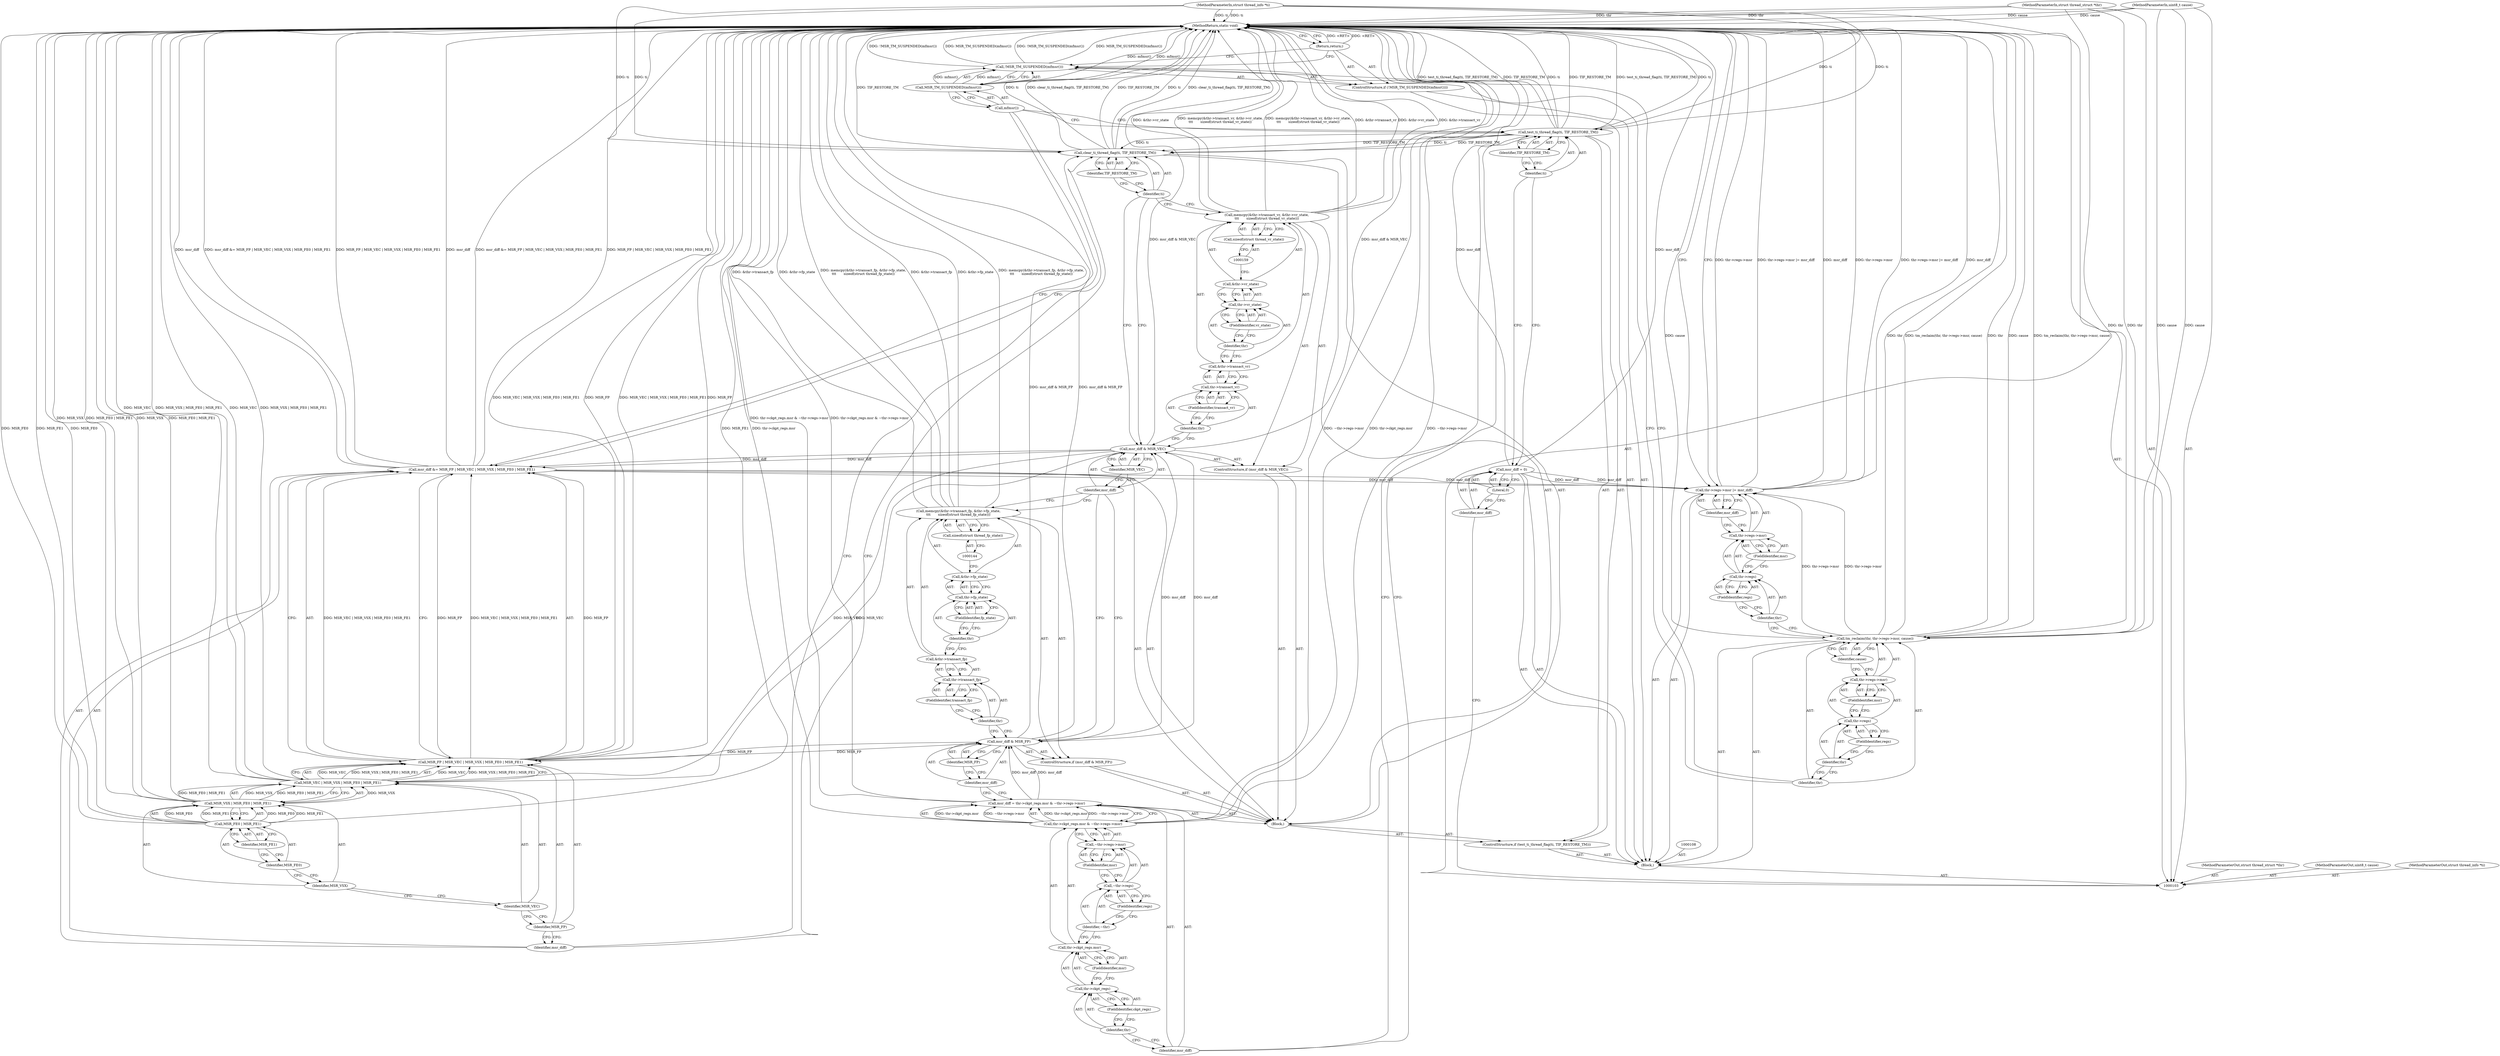 digraph "0_linux_7f821fc9c77a9b01fe7b1d6e72717b33d8d64142" {
"1000194" [label="(MethodReturn,static void)"];
"1000104" [label="(MethodParameterIn,struct thread_struct *thr)"];
"1000280" [label="(MethodParameterOut,struct thread_struct *thr)"];
"1000112" [label="(ControlStructure,if (test_ti_thread_flag(ti, TIF_RESTORE_TM)))"];
"1000114" [label="(Identifier,ti)"];
"1000115" [label="(Identifier,TIF_RESTORE_TM)"];
"1000116" [label="(Block,)"];
"1000113" [label="(Call,test_ti_thread_flag(ti, TIF_RESTORE_TM))"];
"1000119" [label="(Call,thr->ckpt_regs.msr & ~thr->regs->msr)"];
"1000120" [label="(Call,thr->ckpt_regs.msr)"];
"1000121" [label="(Call,thr->ckpt_regs)"];
"1000122" [label="(Identifier,thr)"];
"1000123" [label="(FieldIdentifier,ckpt_regs)"];
"1000117" [label="(Call,msr_diff = thr->ckpt_regs.msr & ~thr->regs->msr)"];
"1000118" [label="(Identifier,msr_diff)"];
"1000124" [label="(FieldIdentifier,msr)"];
"1000125" [label="(Call,~thr->regs->msr)"];
"1000126" [label="(Call,~thr->regs)"];
"1000127" [label="(Identifier,~thr)"];
"1000128" [label="(FieldIdentifier,regs)"];
"1000129" [label="(FieldIdentifier,msr)"];
"1000133" [label="(Identifier,MSR_FP)"];
"1000130" [label="(ControlStructure,if (msr_diff & MSR_FP))"];
"1000131" [label="(Call,msr_diff & MSR_FP)"];
"1000132" [label="(Identifier,msr_diff)"];
"1000135" [label="(Call,&thr->transact_fp)"];
"1000136" [label="(Call,thr->transact_fp)"];
"1000137" [label="(Identifier,thr)"];
"1000138" [label="(FieldIdentifier,transact_fp)"];
"1000139" [label="(Call,&thr->fp_state)"];
"1000134" [label="(Call,memcpy(&thr->transact_fp, &thr->fp_state,\n\t\t\t       sizeof(struct thread_fp_state)))"];
"1000140" [label="(Call,thr->fp_state)"];
"1000141" [label="(Identifier,thr)"];
"1000142" [label="(FieldIdentifier,fp_state)"];
"1000143" [label="(Call,sizeof(struct thread_fp_state))"];
"1000148" [label="(Identifier,MSR_VEC)"];
"1000145" [label="(ControlStructure,if (msr_diff & MSR_VEC))"];
"1000146" [label="(Call,msr_diff & MSR_VEC)"];
"1000147" [label="(Identifier,msr_diff)"];
"1000150" [label="(Call,&thr->transact_vr)"];
"1000151" [label="(Call,thr->transact_vr)"];
"1000152" [label="(Identifier,thr)"];
"1000153" [label="(FieldIdentifier,transact_vr)"];
"1000154" [label="(Call,&thr->vr_state)"];
"1000149" [label="(Call,memcpy(&thr->transact_vr, &thr->vr_state,\n\t\t\t       sizeof(struct thread_vr_state)))"];
"1000155" [label="(Call,thr->vr_state)"];
"1000156" [label="(Identifier,thr)"];
"1000157" [label="(FieldIdentifier,vr_state)"];
"1000158" [label="(Call,sizeof(struct thread_vr_state))"];
"1000106" [label="(MethodParameterIn,uint8_t cause)"];
"1000282" [label="(MethodParameterOut,uint8_t cause)"];
"1000105" [label="(MethodParameterIn,struct thread_info *ti)"];
"1000281" [label="(MethodParameterOut,struct thread_info *ti)"];
"1000160" [label="(Call,clear_ti_thread_flag(ti, TIF_RESTORE_TM))"];
"1000161" [label="(Identifier,ti)"];
"1000162" [label="(Identifier,TIF_RESTORE_TM)"];
"1000165" [label="(Call,MSR_FP | MSR_VEC | MSR_VSX | MSR_FE0 | MSR_FE1)"];
"1000166" [label="(Identifier,MSR_FP)"];
"1000167" [label="(Call,MSR_VEC | MSR_VSX | MSR_FE0 | MSR_FE1)"];
"1000168" [label="(Identifier,MSR_VEC)"];
"1000163" [label="(Call,msr_diff &= MSR_FP | MSR_VEC | MSR_VSX | MSR_FE0 | MSR_FE1)"];
"1000164" [label="(Identifier,msr_diff)"];
"1000169" [label="(Call,MSR_VSX | MSR_FE0 | MSR_FE1)"];
"1000170" [label="(Identifier,MSR_VSX)"];
"1000171" [label="(Call,MSR_FE0 | MSR_FE1)"];
"1000172" [label="(Identifier,MSR_FE0)"];
"1000173" [label="(Identifier,MSR_FE1)"];
"1000107" [label="(Block,)"];
"1000174" [label="(ControlStructure,if (!MSR_TM_SUSPENDED(mfmsr())))"];
"1000177" [label="(Call,mfmsr())"];
"1000175" [label="(Call,!MSR_TM_SUSPENDED(mfmsr()))"];
"1000176" [label="(Call,MSR_TM_SUSPENDED(mfmsr()))"];
"1000109" [label="(Call,msr_diff = 0)"];
"1000110" [label="(Identifier,msr_diff)"];
"1000111" [label="(Literal,0)"];
"1000178" [label="(Return,return;)"];
"1000180" [label="(Identifier,thr)"];
"1000181" [label="(Call,thr->regs->msr)"];
"1000182" [label="(Call,thr->regs)"];
"1000183" [label="(Identifier,thr)"];
"1000179" [label="(Call,tm_reclaim(thr, thr->regs->msr, cause))"];
"1000184" [label="(FieldIdentifier,regs)"];
"1000185" [label="(FieldIdentifier,msr)"];
"1000186" [label="(Identifier,cause)"];
"1000187" [label="(Call,thr->regs->msr |= msr_diff)"];
"1000188" [label="(Call,thr->regs->msr)"];
"1000189" [label="(Call,thr->regs)"];
"1000190" [label="(Identifier,thr)"];
"1000192" [label="(FieldIdentifier,msr)"];
"1000193" [label="(Identifier,msr_diff)"];
"1000191" [label="(FieldIdentifier,regs)"];
"1000194" -> "1000103"  [label="AST: "];
"1000194" -> "1000178"  [label="CFG: "];
"1000194" -> "1000187"  [label="CFG: "];
"1000119" -> "1000194"  [label="DDG: ~thr->regs->msr"];
"1000119" -> "1000194"  [label="DDG: thr->ckpt_regs.msr"];
"1000167" -> "1000194"  [label="DDG: MSR_VSX | MSR_FE0 | MSR_FE1"];
"1000167" -> "1000194"  [label="DDG: MSR_VEC"];
"1000105" -> "1000194"  [label="DDG: ti"];
"1000134" -> "1000194"  [label="DDG: &thr->fp_state"];
"1000134" -> "1000194"  [label="DDG: memcpy(&thr->transact_fp, &thr->fp_state,\n\t\t\t       sizeof(struct thread_fp_state))"];
"1000134" -> "1000194"  [label="DDG: &thr->transact_fp"];
"1000165" -> "1000194"  [label="DDG: MSR_FP"];
"1000165" -> "1000194"  [label="DDG: MSR_VEC | MSR_VSX | MSR_FE0 | MSR_FE1"];
"1000149" -> "1000194"  [label="DDG: &thr->vr_state"];
"1000149" -> "1000194"  [label="DDG: memcpy(&thr->transact_vr, &thr->vr_state,\n\t\t\t       sizeof(struct thread_vr_state))"];
"1000149" -> "1000194"  [label="DDG: &thr->transact_vr"];
"1000117" -> "1000194"  [label="DDG: thr->ckpt_regs.msr & ~thr->regs->msr"];
"1000160" -> "1000194"  [label="DDG: ti"];
"1000160" -> "1000194"  [label="DDG: clear_ti_thread_flag(ti, TIF_RESTORE_TM)"];
"1000160" -> "1000194"  [label="DDG: TIF_RESTORE_TM"];
"1000187" -> "1000194"  [label="DDG: thr->regs->msr"];
"1000187" -> "1000194"  [label="DDG: thr->regs->msr |= msr_diff"];
"1000187" -> "1000194"  [label="DDG: msr_diff"];
"1000163" -> "1000194"  [label="DDG: msr_diff"];
"1000163" -> "1000194"  [label="DDG: msr_diff &= MSR_FP | MSR_VEC | MSR_VSX | MSR_FE0 | MSR_FE1"];
"1000163" -> "1000194"  [label="DDG: MSR_FP | MSR_VEC | MSR_VSX | MSR_FE0 | MSR_FE1"];
"1000179" -> "1000194"  [label="DDG: cause"];
"1000179" -> "1000194"  [label="DDG: tm_reclaim(thr, thr->regs->msr, cause)"];
"1000179" -> "1000194"  [label="DDG: thr"];
"1000171" -> "1000194"  [label="DDG: MSR_FE0"];
"1000171" -> "1000194"  [label="DDG: MSR_FE1"];
"1000104" -> "1000194"  [label="DDG: thr"];
"1000113" -> "1000194"  [label="DDG: ti"];
"1000113" -> "1000194"  [label="DDG: TIF_RESTORE_TM"];
"1000113" -> "1000194"  [label="DDG: test_ti_thread_flag(ti, TIF_RESTORE_TM)"];
"1000175" -> "1000194"  [label="DDG: MSR_TM_SUSPENDED(mfmsr())"];
"1000175" -> "1000194"  [label="DDG: !MSR_TM_SUSPENDED(mfmsr())"];
"1000109" -> "1000194"  [label="DDG: msr_diff"];
"1000169" -> "1000194"  [label="DDG: MSR_FE0 | MSR_FE1"];
"1000169" -> "1000194"  [label="DDG: MSR_VSX"];
"1000176" -> "1000194"  [label="DDG: mfmsr()"];
"1000146" -> "1000194"  [label="DDG: msr_diff & MSR_VEC"];
"1000106" -> "1000194"  [label="DDG: cause"];
"1000131" -> "1000194"  [label="DDG: msr_diff & MSR_FP"];
"1000178" -> "1000194"  [label="DDG: <RET>"];
"1000104" -> "1000103"  [label="AST: "];
"1000104" -> "1000194"  [label="DDG: thr"];
"1000104" -> "1000179"  [label="DDG: thr"];
"1000280" -> "1000103"  [label="AST: "];
"1000112" -> "1000107"  [label="AST: "];
"1000113" -> "1000112"  [label="AST: "];
"1000116" -> "1000112"  [label="AST: "];
"1000114" -> "1000113"  [label="AST: "];
"1000114" -> "1000109"  [label="CFG: "];
"1000115" -> "1000114"  [label="CFG: "];
"1000115" -> "1000113"  [label="AST: "];
"1000115" -> "1000114"  [label="CFG: "];
"1000113" -> "1000115"  [label="CFG: "];
"1000116" -> "1000112"  [label="AST: "];
"1000117" -> "1000116"  [label="AST: "];
"1000130" -> "1000116"  [label="AST: "];
"1000145" -> "1000116"  [label="AST: "];
"1000160" -> "1000116"  [label="AST: "];
"1000163" -> "1000116"  [label="AST: "];
"1000113" -> "1000112"  [label="AST: "];
"1000113" -> "1000115"  [label="CFG: "];
"1000114" -> "1000113"  [label="AST: "];
"1000115" -> "1000113"  [label="AST: "];
"1000118" -> "1000113"  [label="CFG: "];
"1000177" -> "1000113"  [label="CFG: "];
"1000113" -> "1000194"  [label="DDG: ti"];
"1000113" -> "1000194"  [label="DDG: TIF_RESTORE_TM"];
"1000113" -> "1000194"  [label="DDG: test_ti_thread_flag(ti, TIF_RESTORE_TM)"];
"1000105" -> "1000113"  [label="DDG: ti"];
"1000113" -> "1000160"  [label="DDG: ti"];
"1000113" -> "1000160"  [label="DDG: TIF_RESTORE_TM"];
"1000119" -> "1000117"  [label="AST: "];
"1000119" -> "1000125"  [label="CFG: "];
"1000120" -> "1000119"  [label="AST: "];
"1000125" -> "1000119"  [label="AST: "];
"1000117" -> "1000119"  [label="CFG: "];
"1000119" -> "1000194"  [label="DDG: ~thr->regs->msr"];
"1000119" -> "1000194"  [label="DDG: thr->ckpt_regs.msr"];
"1000119" -> "1000117"  [label="DDG: thr->ckpt_regs.msr"];
"1000119" -> "1000117"  [label="DDG: ~thr->regs->msr"];
"1000120" -> "1000119"  [label="AST: "];
"1000120" -> "1000124"  [label="CFG: "];
"1000121" -> "1000120"  [label="AST: "];
"1000124" -> "1000120"  [label="AST: "];
"1000127" -> "1000120"  [label="CFG: "];
"1000121" -> "1000120"  [label="AST: "];
"1000121" -> "1000123"  [label="CFG: "];
"1000122" -> "1000121"  [label="AST: "];
"1000123" -> "1000121"  [label="AST: "];
"1000124" -> "1000121"  [label="CFG: "];
"1000122" -> "1000121"  [label="AST: "];
"1000122" -> "1000118"  [label="CFG: "];
"1000123" -> "1000122"  [label="CFG: "];
"1000123" -> "1000121"  [label="AST: "];
"1000123" -> "1000122"  [label="CFG: "];
"1000121" -> "1000123"  [label="CFG: "];
"1000117" -> "1000116"  [label="AST: "];
"1000117" -> "1000119"  [label="CFG: "];
"1000118" -> "1000117"  [label="AST: "];
"1000119" -> "1000117"  [label="AST: "];
"1000132" -> "1000117"  [label="CFG: "];
"1000117" -> "1000194"  [label="DDG: thr->ckpt_regs.msr & ~thr->regs->msr"];
"1000119" -> "1000117"  [label="DDG: thr->ckpt_regs.msr"];
"1000119" -> "1000117"  [label="DDG: ~thr->regs->msr"];
"1000117" -> "1000131"  [label="DDG: msr_diff"];
"1000118" -> "1000117"  [label="AST: "];
"1000118" -> "1000113"  [label="CFG: "];
"1000122" -> "1000118"  [label="CFG: "];
"1000124" -> "1000120"  [label="AST: "];
"1000124" -> "1000121"  [label="CFG: "];
"1000120" -> "1000124"  [label="CFG: "];
"1000125" -> "1000119"  [label="AST: "];
"1000125" -> "1000129"  [label="CFG: "];
"1000126" -> "1000125"  [label="AST: "];
"1000129" -> "1000125"  [label="AST: "];
"1000119" -> "1000125"  [label="CFG: "];
"1000126" -> "1000125"  [label="AST: "];
"1000126" -> "1000128"  [label="CFG: "];
"1000127" -> "1000126"  [label="AST: "];
"1000128" -> "1000126"  [label="AST: "];
"1000129" -> "1000126"  [label="CFG: "];
"1000127" -> "1000126"  [label="AST: "];
"1000127" -> "1000120"  [label="CFG: "];
"1000128" -> "1000127"  [label="CFG: "];
"1000128" -> "1000126"  [label="AST: "];
"1000128" -> "1000127"  [label="CFG: "];
"1000126" -> "1000128"  [label="CFG: "];
"1000129" -> "1000125"  [label="AST: "];
"1000129" -> "1000126"  [label="CFG: "];
"1000125" -> "1000129"  [label="CFG: "];
"1000133" -> "1000131"  [label="AST: "];
"1000133" -> "1000132"  [label="CFG: "];
"1000131" -> "1000133"  [label="CFG: "];
"1000130" -> "1000116"  [label="AST: "];
"1000131" -> "1000130"  [label="AST: "];
"1000134" -> "1000130"  [label="AST: "];
"1000131" -> "1000130"  [label="AST: "];
"1000131" -> "1000133"  [label="CFG: "];
"1000132" -> "1000131"  [label="AST: "];
"1000133" -> "1000131"  [label="AST: "];
"1000137" -> "1000131"  [label="CFG: "];
"1000147" -> "1000131"  [label="CFG: "];
"1000131" -> "1000194"  [label="DDG: msr_diff & MSR_FP"];
"1000117" -> "1000131"  [label="DDG: msr_diff"];
"1000131" -> "1000146"  [label="DDG: msr_diff"];
"1000131" -> "1000165"  [label="DDG: MSR_FP"];
"1000132" -> "1000131"  [label="AST: "];
"1000132" -> "1000117"  [label="CFG: "];
"1000133" -> "1000132"  [label="CFG: "];
"1000135" -> "1000134"  [label="AST: "];
"1000135" -> "1000136"  [label="CFG: "];
"1000136" -> "1000135"  [label="AST: "];
"1000141" -> "1000135"  [label="CFG: "];
"1000136" -> "1000135"  [label="AST: "];
"1000136" -> "1000138"  [label="CFG: "];
"1000137" -> "1000136"  [label="AST: "];
"1000138" -> "1000136"  [label="AST: "];
"1000135" -> "1000136"  [label="CFG: "];
"1000137" -> "1000136"  [label="AST: "];
"1000137" -> "1000131"  [label="CFG: "];
"1000138" -> "1000137"  [label="CFG: "];
"1000138" -> "1000136"  [label="AST: "];
"1000138" -> "1000137"  [label="CFG: "];
"1000136" -> "1000138"  [label="CFG: "];
"1000139" -> "1000134"  [label="AST: "];
"1000139" -> "1000140"  [label="CFG: "];
"1000140" -> "1000139"  [label="AST: "];
"1000144" -> "1000139"  [label="CFG: "];
"1000134" -> "1000130"  [label="AST: "];
"1000134" -> "1000143"  [label="CFG: "];
"1000135" -> "1000134"  [label="AST: "];
"1000139" -> "1000134"  [label="AST: "];
"1000143" -> "1000134"  [label="AST: "];
"1000147" -> "1000134"  [label="CFG: "];
"1000134" -> "1000194"  [label="DDG: &thr->fp_state"];
"1000134" -> "1000194"  [label="DDG: memcpy(&thr->transact_fp, &thr->fp_state,\n\t\t\t       sizeof(struct thread_fp_state))"];
"1000134" -> "1000194"  [label="DDG: &thr->transact_fp"];
"1000140" -> "1000139"  [label="AST: "];
"1000140" -> "1000142"  [label="CFG: "];
"1000141" -> "1000140"  [label="AST: "];
"1000142" -> "1000140"  [label="AST: "];
"1000139" -> "1000140"  [label="CFG: "];
"1000141" -> "1000140"  [label="AST: "];
"1000141" -> "1000135"  [label="CFG: "];
"1000142" -> "1000141"  [label="CFG: "];
"1000142" -> "1000140"  [label="AST: "];
"1000142" -> "1000141"  [label="CFG: "];
"1000140" -> "1000142"  [label="CFG: "];
"1000143" -> "1000134"  [label="AST: "];
"1000143" -> "1000144"  [label="CFG: "];
"1000144" -> "1000143"  [label="AST: "];
"1000134" -> "1000143"  [label="CFG: "];
"1000148" -> "1000146"  [label="AST: "];
"1000148" -> "1000147"  [label="CFG: "];
"1000146" -> "1000148"  [label="CFG: "];
"1000145" -> "1000116"  [label="AST: "];
"1000146" -> "1000145"  [label="AST: "];
"1000149" -> "1000145"  [label="AST: "];
"1000146" -> "1000145"  [label="AST: "];
"1000146" -> "1000148"  [label="CFG: "];
"1000147" -> "1000146"  [label="AST: "];
"1000148" -> "1000146"  [label="AST: "];
"1000152" -> "1000146"  [label="CFG: "];
"1000161" -> "1000146"  [label="CFG: "];
"1000146" -> "1000194"  [label="DDG: msr_diff & MSR_VEC"];
"1000131" -> "1000146"  [label="DDG: msr_diff"];
"1000146" -> "1000163"  [label="DDG: msr_diff"];
"1000146" -> "1000167"  [label="DDG: MSR_VEC"];
"1000147" -> "1000146"  [label="AST: "];
"1000147" -> "1000134"  [label="CFG: "];
"1000147" -> "1000131"  [label="CFG: "];
"1000148" -> "1000147"  [label="CFG: "];
"1000150" -> "1000149"  [label="AST: "];
"1000150" -> "1000151"  [label="CFG: "];
"1000151" -> "1000150"  [label="AST: "];
"1000156" -> "1000150"  [label="CFG: "];
"1000151" -> "1000150"  [label="AST: "];
"1000151" -> "1000153"  [label="CFG: "];
"1000152" -> "1000151"  [label="AST: "];
"1000153" -> "1000151"  [label="AST: "];
"1000150" -> "1000151"  [label="CFG: "];
"1000152" -> "1000151"  [label="AST: "];
"1000152" -> "1000146"  [label="CFG: "];
"1000153" -> "1000152"  [label="CFG: "];
"1000153" -> "1000151"  [label="AST: "];
"1000153" -> "1000152"  [label="CFG: "];
"1000151" -> "1000153"  [label="CFG: "];
"1000154" -> "1000149"  [label="AST: "];
"1000154" -> "1000155"  [label="CFG: "];
"1000155" -> "1000154"  [label="AST: "];
"1000159" -> "1000154"  [label="CFG: "];
"1000149" -> "1000145"  [label="AST: "];
"1000149" -> "1000158"  [label="CFG: "];
"1000150" -> "1000149"  [label="AST: "];
"1000154" -> "1000149"  [label="AST: "];
"1000158" -> "1000149"  [label="AST: "];
"1000161" -> "1000149"  [label="CFG: "];
"1000149" -> "1000194"  [label="DDG: &thr->vr_state"];
"1000149" -> "1000194"  [label="DDG: memcpy(&thr->transact_vr, &thr->vr_state,\n\t\t\t       sizeof(struct thread_vr_state))"];
"1000149" -> "1000194"  [label="DDG: &thr->transact_vr"];
"1000155" -> "1000154"  [label="AST: "];
"1000155" -> "1000157"  [label="CFG: "];
"1000156" -> "1000155"  [label="AST: "];
"1000157" -> "1000155"  [label="AST: "];
"1000154" -> "1000155"  [label="CFG: "];
"1000156" -> "1000155"  [label="AST: "];
"1000156" -> "1000150"  [label="CFG: "];
"1000157" -> "1000156"  [label="CFG: "];
"1000157" -> "1000155"  [label="AST: "];
"1000157" -> "1000156"  [label="CFG: "];
"1000155" -> "1000157"  [label="CFG: "];
"1000158" -> "1000149"  [label="AST: "];
"1000158" -> "1000159"  [label="CFG: "];
"1000159" -> "1000158"  [label="AST: "];
"1000149" -> "1000158"  [label="CFG: "];
"1000106" -> "1000103"  [label="AST: "];
"1000106" -> "1000194"  [label="DDG: cause"];
"1000106" -> "1000179"  [label="DDG: cause"];
"1000282" -> "1000103"  [label="AST: "];
"1000105" -> "1000103"  [label="AST: "];
"1000105" -> "1000194"  [label="DDG: ti"];
"1000105" -> "1000113"  [label="DDG: ti"];
"1000105" -> "1000160"  [label="DDG: ti"];
"1000281" -> "1000103"  [label="AST: "];
"1000160" -> "1000116"  [label="AST: "];
"1000160" -> "1000162"  [label="CFG: "];
"1000161" -> "1000160"  [label="AST: "];
"1000162" -> "1000160"  [label="AST: "];
"1000164" -> "1000160"  [label="CFG: "];
"1000160" -> "1000194"  [label="DDG: ti"];
"1000160" -> "1000194"  [label="DDG: clear_ti_thread_flag(ti, TIF_RESTORE_TM)"];
"1000160" -> "1000194"  [label="DDG: TIF_RESTORE_TM"];
"1000113" -> "1000160"  [label="DDG: ti"];
"1000113" -> "1000160"  [label="DDG: TIF_RESTORE_TM"];
"1000105" -> "1000160"  [label="DDG: ti"];
"1000161" -> "1000160"  [label="AST: "];
"1000161" -> "1000149"  [label="CFG: "];
"1000161" -> "1000146"  [label="CFG: "];
"1000162" -> "1000161"  [label="CFG: "];
"1000162" -> "1000160"  [label="AST: "];
"1000162" -> "1000161"  [label="CFG: "];
"1000160" -> "1000162"  [label="CFG: "];
"1000165" -> "1000163"  [label="AST: "];
"1000165" -> "1000167"  [label="CFG: "];
"1000166" -> "1000165"  [label="AST: "];
"1000167" -> "1000165"  [label="AST: "];
"1000163" -> "1000165"  [label="CFG: "];
"1000165" -> "1000194"  [label="DDG: MSR_FP"];
"1000165" -> "1000194"  [label="DDG: MSR_VEC | MSR_VSX | MSR_FE0 | MSR_FE1"];
"1000165" -> "1000163"  [label="DDG: MSR_FP"];
"1000165" -> "1000163"  [label="DDG: MSR_VEC | MSR_VSX | MSR_FE0 | MSR_FE1"];
"1000131" -> "1000165"  [label="DDG: MSR_FP"];
"1000167" -> "1000165"  [label="DDG: MSR_VEC"];
"1000167" -> "1000165"  [label="DDG: MSR_VSX | MSR_FE0 | MSR_FE1"];
"1000166" -> "1000165"  [label="AST: "];
"1000166" -> "1000164"  [label="CFG: "];
"1000168" -> "1000166"  [label="CFG: "];
"1000167" -> "1000165"  [label="AST: "];
"1000167" -> "1000169"  [label="CFG: "];
"1000168" -> "1000167"  [label="AST: "];
"1000169" -> "1000167"  [label="AST: "];
"1000165" -> "1000167"  [label="CFG: "];
"1000167" -> "1000194"  [label="DDG: MSR_VSX | MSR_FE0 | MSR_FE1"];
"1000167" -> "1000194"  [label="DDG: MSR_VEC"];
"1000167" -> "1000165"  [label="DDG: MSR_VEC"];
"1000167" -> "1000165"  [label="DDG: MSR_VSX | MSR_FE0 | MSR_FE1"];
"1000146" -> "1000167"  [label="DDG: MSR_VEC"];
"1000169" -> "1000167"  [label="DDG: MSR_VSX"];
"1000169" -> "1000167"  [label="DDG: MSR_FE0 | MSR_FE1"];
"1000168" -> "1000167"  [label="AST: "];
"1000168" -> "1000166"  [label="CFG: "];
"1000170" -> "1000168"  [label="CFG: "];
"1000163" -> "1000116"  [label="AST: "];
"1000163" -> "1000165"  [label="CFG: "];
"1000164" -> "1000163"  [label="AST: "];
"1000165" -> "1000163"  [label="AST: "];
"1000177" -> "1000163"  [label="CFG: "];
"1000163" -> "1000194"  [label="DDG: msr_diff"];
"1000163" -> "1000194"  [label="DDG: msr_diff &= MSR_FP | MSR_VEC | MSR_VSX | MSR_FE0 | MSR_FE1"];
"1000163" -> "1000194"  [label="DDG: MSR_FP | MSR_VEC | MSR_VSX | MSR_FE0 | MSR_FE1"];
"1000146" -> "1000163"  [label="DDG: msr_diff"];
"1000165" -> "1000163"  [label="DDG: MSR_FP"];
"1000165" -> "1000163"  [label="DDG: MSR_VEC | MSR_VSX | MSR_FE0 | MSR_FE1"];
"1000163" -> "1000187"  [label="DDG: msr_diff"];
"1000164" -> "1000163"  [label="AST: "];
"1000164" -> "1000160"  [label="CFG: "];
"1000166" -> "1000164"  [label="CFG: "];
"1000169" -> "1000167"  [label="AST: "];
"1000169" -> "1000171"  [label="CFG: "];
"1000170" -> "1000169"  [label="AST: "];
"1000171" -> "1000169"  [label="AST: "];
"1000167" -> "1000169"  [label="CFG: "];
"1000169" -> "1000194"  [label="DDG: MSR_FE0 | MSR_FE1"];
"1000169" -> "1000194"  [label="DDG: MSR_VSX"];
"1000169" -> "1000167"  [label="DDG: MSR_VSX"];
"1000169" -> "1000167"  [label="DDG: MSR_FE0 | MSR_FE1"];
"1000171" -> "1000169"  [label="DDG: MSR_FE0"];
"1000171" -> "1000169"  [label="DDG: MSR_FE1"];
"1000170" -> "1000169"  [label="AST: "];
"1000170" -> "1000168"  [label="CFG: "];
"1000172" -> "1000170"  [label="CFG: "];
"1000171" -> "1000169"  [label="AST: "];
"1000171" -> "1000173"  [label="CFG: "];
"1000172" -> "1000171"  [label="AST: "];
"1000173" -> "1000171"  [label="AST: "];
"1000169" -> "1000171"  [label="CFG: "];
"1000171" -> "1000194"  [label="DDG: MSR_FE0"];
"1000171" -> "1000194"  [label="DDG: MSR_FE1"];
"1000171" -> "1000169"  [label="DDG: MSR_FE0"];
"1000171" -> "1000169"  [label="DDG: MSR_FE1"];
"1000172" -> "1000171"  [label="AST: "];
"1000172" -> "1000170"  [label="CFG: "];
"1000173" -> "1000172"  [label="CFG: "];
"1000173" -> "1000171"  [label="AST: "];
"1000173" -> "1000172"  [label="CFG: "];
"1000171" -> "1000173"  [label="CFG: "];
"1000107" -> "1000103"  [label="AST: "];
"1000108" -> "1000107"  [label="AST: "];
"1000109" -> "1000107"  [label="AST: "];
"1000112" -> "1000107"  [label="AST: "];
"1000174" -> "1000107"  [label="AST: "];
"1000179" -> "1000107"  [label="AST: "];
"1000187" -> "1000107"  [label="AST: "];
"1000174" -> "1000107"  [label="AST: "];
"1000175" -> "1000174"  [label="AST: "];
"1000178" -> "1000174"  [label="AST: "];
"1000177" -> "1000176"  [label="AST: "];
"1000177" -> "1000163"  [label="CFG: "];
"1000177" -> "1000113"  [label="CFG: "];
"1000176" -> "1000177"  [label="CFG: "];
"1000175" -> "1000174"  [label="AST: "];
"1000175" -> "1000176"  [label="CFG: "];
"1000176" -> "1000175"  [label="AST: "];
"1000178" -> "1000175"  [label="CFG: "];
"1000180" -> "1000175"  [label="CFG: "];
"1000175" -> "1000194"  [label="DDG: MSR_TM_SUSPENDED(mfmsr())"];
"1000175" -> "1000194"  [label="DDG: !MSR_TM_SUSPENDED(mfmsr())"];
"1000176" -> "1000175"  [label="DDG: mfmsr()"];
"1000176" -> "1000175"  [label="AST: "];
"1000176" -> "1000177"  [label="CFG: "];
"1000177" -> "1000176"  [label="AST: "];
"1000175" -> "1000176"  [label="CFG: "];
"1000176" -> "1000194"  [label="DDG: mfmsr()"];
"1000176" -> "1000175"  [label="DDG: mfmsr()"];
"1000109" -> "1000107"  [label="AST: "];
"1000109" -> "1000111"  [label="CFG: "];
"1000110" -> "1000109"  [label="AST: "];
"1000111" -> "1000109"  [label="AST: "];
"1000114" -> "1000109"  [label="CFG: "];
"1000109" -> "1000194"  [label="DDG: msr_diff"];
"1000109" -> "1000187"  [label="DDG: msr_diff"];
"1000110" -> "1000109"  [label="AST: "];
"1000110" -> "1000103"  [label="CFG: "];
"1000111" -> "1000110"  [label="CFG: "];
"1000111" -> "1000109"  [label="AST: "];
"1000111" -> "1000110"  [label="CFG: "];
"1000109" -> "1000111"  [label="CFG: "];
"1000178" -> "1000174"  [label="AST: "];
"1000178" -> "1000175"  [label="CFG: "];
"1000194" -> "1000178"  [label="CFG: "];
"1000178" -> "1000194"  [label="DDG: <RET>"];
"1000180" -> "1000179"  [label="AST: "];
"1000180" -> "1000175"  [label="CFG: "];
"1000183" -> "1000180"  [label="CFG: "];
"1000181" -> "1000179"  [label="AST: "];
"1000181" -> "1000185"  [label="CFG: "];
"1000182" -> "1000181"  [label="AST: "];
"1000185" -> "1000181"  [label="AST: "];
"1000186" -> "1000181"  [label="CFG: "];
"1000182" -> "1000181"  [label="AST: "];
"1000182" -> "1000184"  [label="CFG: "];
"1000183" -> "1000182"  [label="AST: "];
"1000184" -> "1000182"  [label="AST: "];
"1000185" -> "1000182"  [label="CFG: "];
"1000183" -> "1000182"  [label="AST: "];
"1000183" -> "1000180"  [label="CFG: "];
"1000184" -> "1000183"  [label="CFG: "];
"1000179" -> "1000107"  [label="AST: "];
"1000179" -> "1000186"  [label="CFG: "];
"1000180" -> "1000179"  [label="AST: "];
"1000181" -> "1000179"  [label="AST: "];
"1000186" -> "1000179"  [label="AST: "];
"1000190" -> "1000179"  [label="CFG: "];
"1000179" -> "1000194"  [label="DDG: cause"];
"1000179" -> "1000194"  [label="DDG: tm_reclaim(thr, thr->regs->msr, cause)"];
"1000179" -> "1000194"  [label="DDG: thr"];
"1000104" -> "1000179"  [label="DDG: thr"];
"1000106" -> "1000179"  [label="DDG: cause"];
"1000179" -> "1000187"  [label="DDG: thr->regs->msr"];
"1000184" -> "1000182"  [label="AST: "];
"1000184" -> "1000183"  [label="CFG: "];
"1000182" -> "1000184"  [label="CFG: "];
"1000185" -> "1000181"  [label="AST: "];
"1000185" -> "1000182"  [label="CFG: "];
"1000181" -> "1000185"  [label="CFG: "];
"1000186" -> "1000179"  [label="AST: "];
"1000186" -> "1000181"  [label="CFG: "];
"1000179" -> "1000186"  [label="CFG: "];
"1000187" -> "1000107"  [label="AST: "];
"1000187" -> "1000193"  [label="CFG: "];
"1000188" -> "1000187"  [label="AST: "];
"1000193" -> "1000187"  [label="AST: "];
"1000194" -> "1000187"  [label="CFG: "];
"1000187" -> "1000194"  [label="DDG: thr->regs->msr"];
"1000187" -> "1000194"  [label="DDG: thr->regs->msr |= msr_diff"];
"1000187" -> "1000194"  [label="DDG: msr_diff"];
"1000179" -> "1000187"  [label="DDG: thr->regs->msr"];
"1000163" -> "1000187"  [label="DDG: msr_diff"];
"1000109" -> "1000187"  [label="DDG: msr_diff"];
"1000188" -> "1000187"  [label="AST: "];
"1000188" -> "1000192"  [label="CFG: "];
"1000189" -> "1000188"  [label="AST: "];
"1000192" -> "1000188"  [label="AST: "];
"1000193" -> "1000188"  [label="CFG: "];
"1000189" -> "1000188"  [label="AST: "];
"1000189" -> "1000191"  [label="CFG: "];
"1000190" -> "1000189"  [label="AST: "];
"1000191" -> "1000189"  [label="AST: "];
"1000192" -> "1000189"  [label="CFG: "];
"1000190" -> "1000189"  [label="AST: "];
"1000190" -> "1000179"  [label="CFG: "];
"1000191" -> "1000190"  [label="CFG: "];
"1000192" -> "1000188"  [label="AST: "];
"1000192" -> "1000189"  [label="CFG: "];
"1000188" -> "1000192"  [label="CFG: "];
"1000193" -> "1000187"  [label="AST: "];
"1000193" -> "1000188"  [label="CFG: "];
"1000187" -> "1000193"  [label="CFG: "];
"1000191" -> "1000189"  [label="AST: "];
"1000191" -> "1000190"  [label="CFG: "];
"1000189" -> "1000191"  [label="CFG: "];
}
